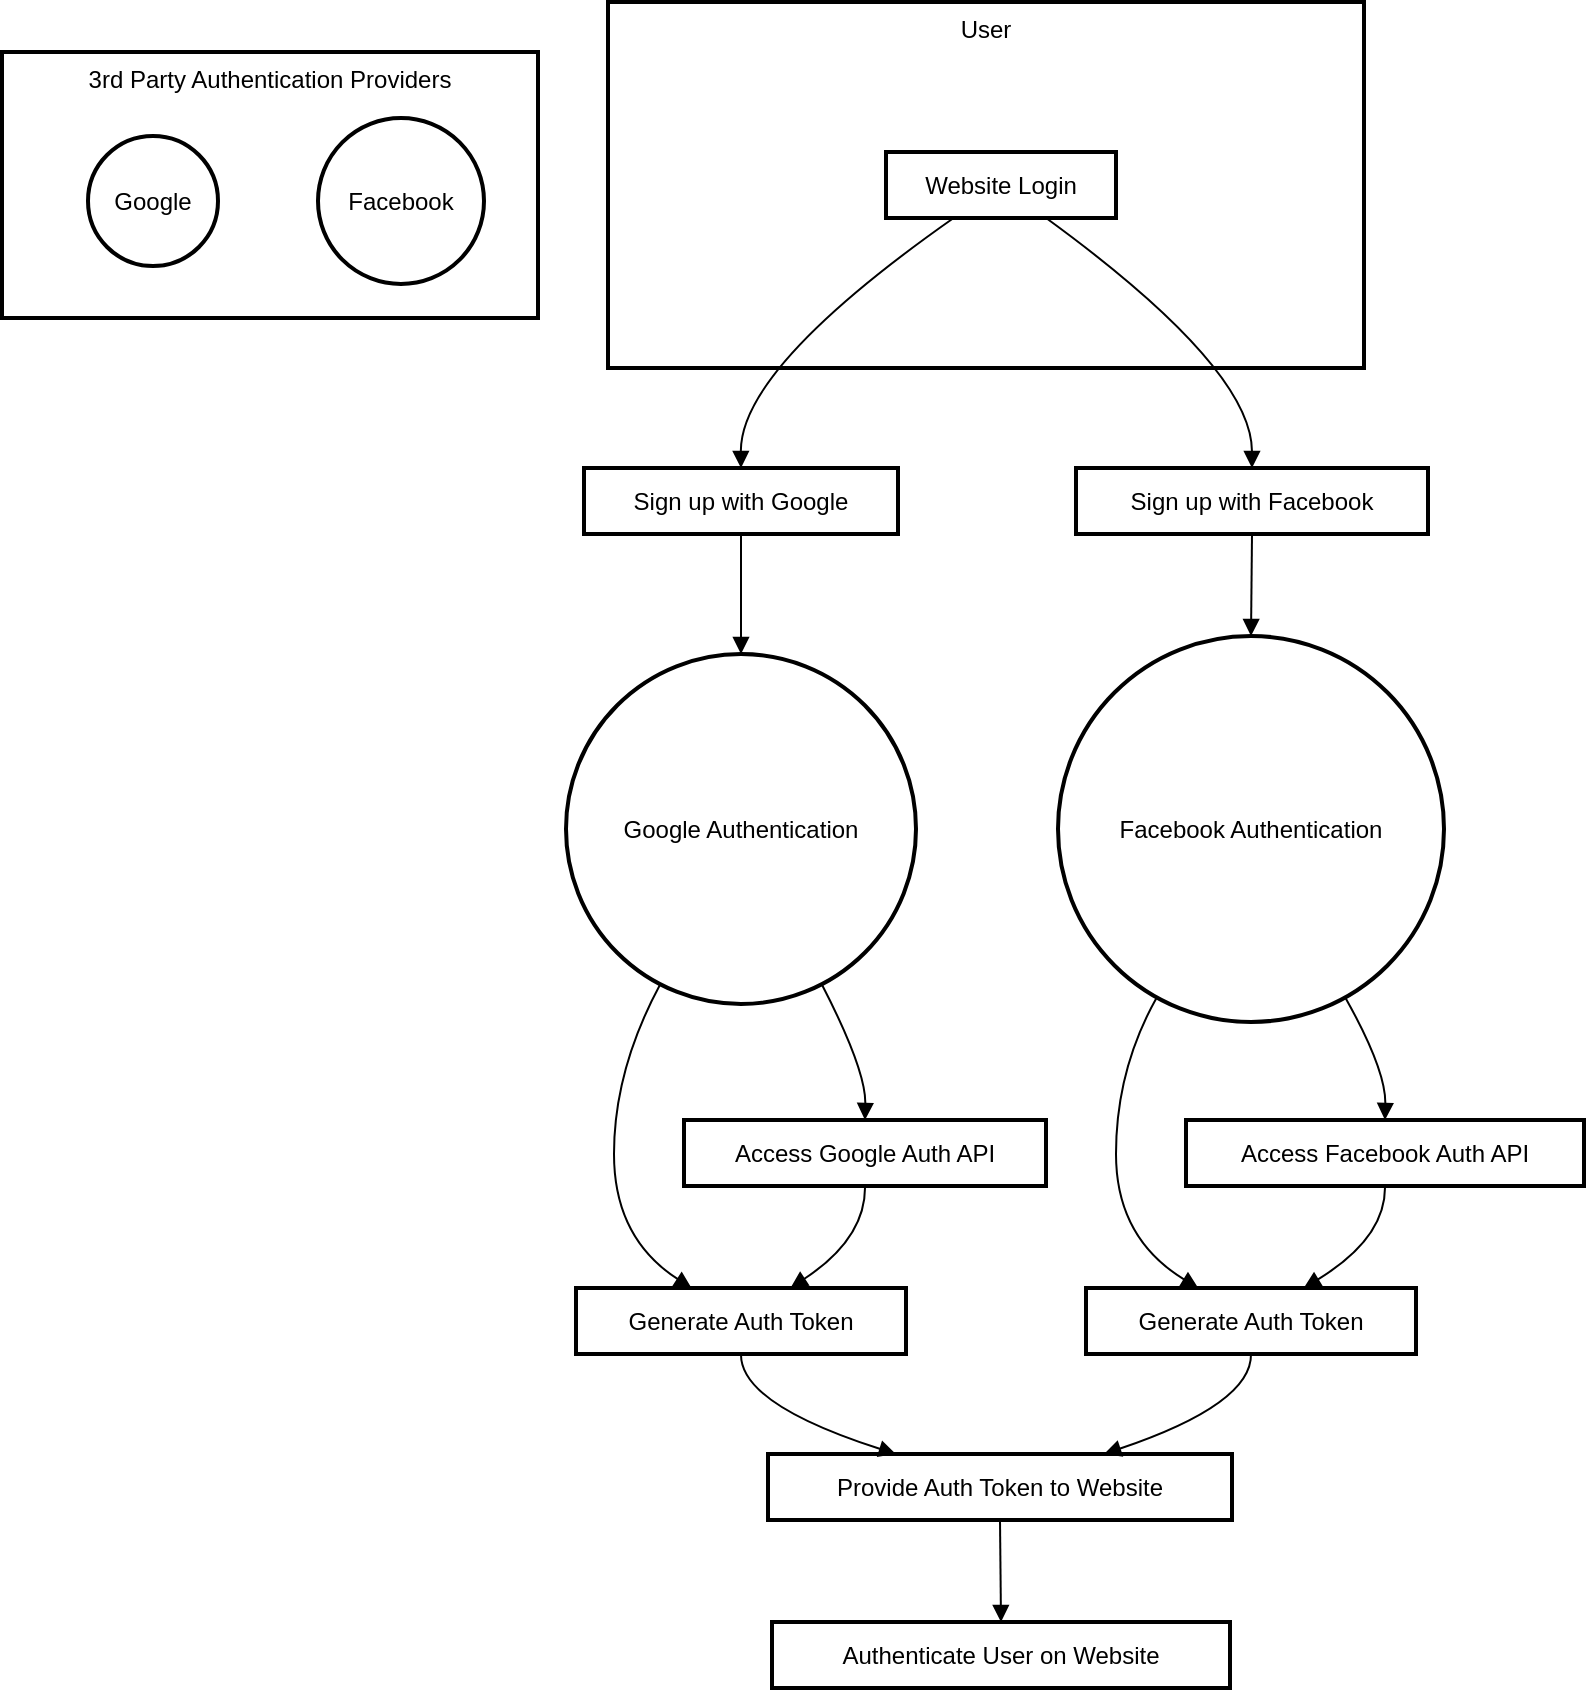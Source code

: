 <mxfile version="24.7.6">
  <diagram name="Page-1" id="MqSyP5MbPD52uLhVZv6x">
    <mxGraphModel>
      <root>
        <mxCell id="0" />
        <mxCell id="1" parent="0" />
        <mxCell id="2" value="3rd Party Authentication Providers" style="whiteSpace=wrap;strokeWidth=2;verticalAlign=top;" vertex="1" parent="1">
          <mxGeometry y="25" width="268" height="133" as="geometry" />
        </mxCell>
        <mxCell id="3" value="Google" style="ellipse;aspect=fixed;strokeWidth=2;whiteSpace=wrap;" vertex="1" parent="2">
          <mxGeometry x="43" y="42" width="65" height="65" as="geometry" />
        </mxCell>
        <mxCell id="4" value="Facebook" style="ellipse;aspect=fixed;strokeWidth=2;whiteSpace=wrap;" vertex="1" parent="2">
          <mxGeometry x="158" y="33" width="83" height="83" as="geometry" />
        </mxCell>
        <mxCell id="5" value="User" style="whiteSpace=wrap;strokeWidth=2;verticalAlign=top;" vertex="1" parent="1">
          <mxGeometry x="303" width="378" height="183" as="geometry" />
        </mxCell>
        <mxCell id="6" value="Website Login" style="whiteSpace=wrap;strokeWidth=2;" vertex="1" parent="1">
          <mxGeometry x="442" y="75" width="115" height="33" as="geometry" />
        </mxCell>
        <mxCell id="7" value="Sign up with Google" style="whiteSpace=wrap;strokeWidth=2;" vertex="1" parent="1">
          <mxGeometry x="291" y="233" width="157" height="33" as="geometry" />
        </mxCell>
        <mxCell id="8" value="Sign up with Facebook" style="whiteSpace=wrap;strokeWidth=2;" vertex="1" parent="1">
          <mxGeometry x="537" y="233" width="176" height="33" as="geometry" />
        </mxCell>
        <mxCell id="9" value="Google Authentication" style="ellipse;aspect=fixed;strokeWidth=2;whiteSpace=wrap;" vertex="1" parent="1">
          <mxGeometry x="282" y="326" width="175" height="175" as="geometry" />
        </mxCell>
        <mxCell id="10" value="Access Google Auth API" style="whiteSpace=wrap;strokeWidth=2;" vertex="1" parent="1">
          <mxGeometry x="341" y="559" width="181" height="33" as="geometry" />
        </mxCell>
        <mxCell id="11" value="Facebook Authentication" style="ellipse;aspect=fixed;strokeWidth=2;whiteSpace=wrap;" vertex="1" parent="1">
          <mxGeometry x="528" y="317" width="193" height="193" as="geometry" />
        </mxCell>
        <mxCell id="12" value="Access Facebook Auth API" style="whiteSpace=wrap;strokeWidth=2;" vertex="1" parent="1">
          <mxGeometry x="592" y="559" width="199" height="33" as="geometry" />
        </mxCell>
        <mxCell id="13" value="Generate Auth Token" style="whiteSpace=wrap;strokeWidth=2;" vertex="1" parent="1">
          <mxGeometry x="287" y="643" width="165" height="33" as="geometry" />
        </mxCell>
        <mxCell id="14" value="Generate Auth Token" style="whiteSpace=wrap;strokeWidth=2;" vertex="1" parent="1">
          <mxGeometry x="542" y="643" width="165" height="33" as="geometry" />
        </mxCell>
        <mxCell id="15" value="Provide Auth Token to Website" style="whiteSpace=wrap;strokeWidth=2;" vertex="1" parent="1">
          <mxGeometry x="383" y="726" width="232" height="33" as="geometry" />
        </mxCell>
        <mxCell id="16" value="Authenticate User on Website" style="whiteSpace=wrap;strokeWidth=2;" vertex="1" parent="1">
          <mxGeometry x="385" y="810" width="229" height="33" as="geometry" />
        </mxCell>
        <mxCell id="17" value="" style="curved=1;startArrow=none;endArrow=block;exitX=0.29;exitY=1.01;entryX=0.5;entryY=0.01;" edge="1" parent="1" source="6" target="7">
          <mxGeometry relative="1" as="geometry">
            <Array as="points">
              <mxPoint x="369" y="183" />
            </Array>
          </mxGeometry>
        </mxCell>
        <mxCell id="18" value="" style="curved=1;startArrow=none;endArrow=block;exitX=0.7;exitY=1.01;entryX=0.5;entryY=0.01;" edge="1" parent="1" source="6" target="8">
          <mxGeometry relative="1" as="geometry">
            <Array as="points">
              <mxPoint x="625" y="183" />
            </Array>
          </mxGeometry>
        </mxCell>
        <mxCell id="19" value="" style="curved=1;startArrow=none;endArrow=block;exitX=0.5;exitY=1.02;entryX=0.5;entryY=0;" edge="1" parent="1" source="7" target="9">
          <mxGeometry relative="1" as="geometry">
            <Array as="points" />
          </mxGeometry>
        </mxCell>
        <mxCell id="20" value="" style="curved=1;startArrow=none;endArrow=block;exitX=0.76;exitY=1;entryX=0.5;entryY=0.01;" edge="1" parent="1" source="9" target="10">
          <mxGeometry relative="1" as="geometry">
            <Array as="points">
              <mxPoint x="432" y="534" />
            </Array>
          </mxGeometry>
        </mxCell>
        <mxCell id="21" value="" style="curved=1;startArrow=none;endArrow=block;exitX=0.5;exitY=1.02;entryX=0.5;entryY=0;" edge="1" parent="1" source="8" target="11">
          <mxGeometry relative="1" as="geometry">
            <Array as="points" />
          </mxGeometry>
        </mxCell>
        <mxCell id="22" value="" style="curved=1;startArrow=none;endArrow=block;exitX=0.78;exitY=1;entryX=0.5;entryY=0.01;" edge="1" parent="1" source="11" target="12">
          <mxGeometry relative="1" as="geometry">
            <Array as="points">
              <mxPoint x="692" y="534" />
            </Array>
          </mxGeometry>
        </mxCell>
        <mxCell id="23" value="" style="curved=1;startArrow=none;endArrow=block;exitX=0.24;exitY=1;entryX=0.35;entryY=0;" edge="1" parent="1" source="9" target="13">
          <mxGeometry relative="1" as="geometry">
            <Array as="points">
              <mxPoint x="306" y="534" />
              <mxPoint x="306" y="618" />
            </Array>
          </mxGeometry>
        </mxCell>
        <mxCell id="24" value="" style="curved=1;startArrow=none;endArrow=block;exitX=0.5;exitY=1.03;entryX=0.65;entryY=0;" edge="1" parent="1" source="10" target="13">
          <mxGeometry relative="1" as="geometry">
            <Array as="points">
              <mxPoint x="432" y="618" />
            </Array>
          </mxGeometry>
        </mxCell>
        <mxCell id="25" value="" style="curved=1;startArrow=none;endArrow=block;exitX=0.22;exitY=1;entryX=0.34;entryY=0;" edge="1" parent="1" source="11" target="14">
          <mxGeometry relative="1" as="geometry">
            <Array as="points">
              <mxPoint x="557" y="534" />
              <mxPoint x="557" y="618" />
            </Array>
          </mxGeometry>
        </mxCell>
        <mxCell id="26" value="" style="curved=1;startArrow=none;endArrow=block;exitX=0.5;exitY=1.03;entryX=0.66;entryY=0;" edge="1" parent="1" source="12" target="14">
          <mxGeometry relative="1" as="geometry">
            <Array as="points">
              <mxPoint x="692" y="618" />
            </Array>
          </mxGeometry>
        </mxCell>
        <mxCell id="27" value="" style="curved=1;startArrow=none;endArrow=block;exitX=0.5;exitY=1.01;entryX=0.28;entryY=0.01;" edge="1" parent="1" source="13" target="15">
          <mxGeometry relative="1" as="geometry">
            <Array as="points">
              <mxPoint x="369" y="701" />
            </Array>
          </mxGeometry>
        </mxCell>
        <mxCell id="28" value="" style="curved=1;startArrow=none;endArrow=block;exitX=0.5;exitY=1.01;entryX=0.72;entryY=0.01;" edge="1" parent="1" source="14" target="15">
          <mxGeometry relative="1" as="geometry">
            <Array as="points">
              <mxPoint x="625" y="701" />
            </Array>
          </mxGeometry>
        </mxCell>
        <mxCell id="29" value="" style="curved=1;startArrow=none;endArrow=block;exitX=0.5;exitY=1.02;entryX=0.5;entryY=-0.01;" edge="1" parent="1" source="15" target="16">
          <mxGeometry relative="1" as="geometry">
            <Array as="points" />
          </mxGeometry>
        </mxCell>
      </root>
    </mxGraphModel>
  </diagram>
</mxfile>
